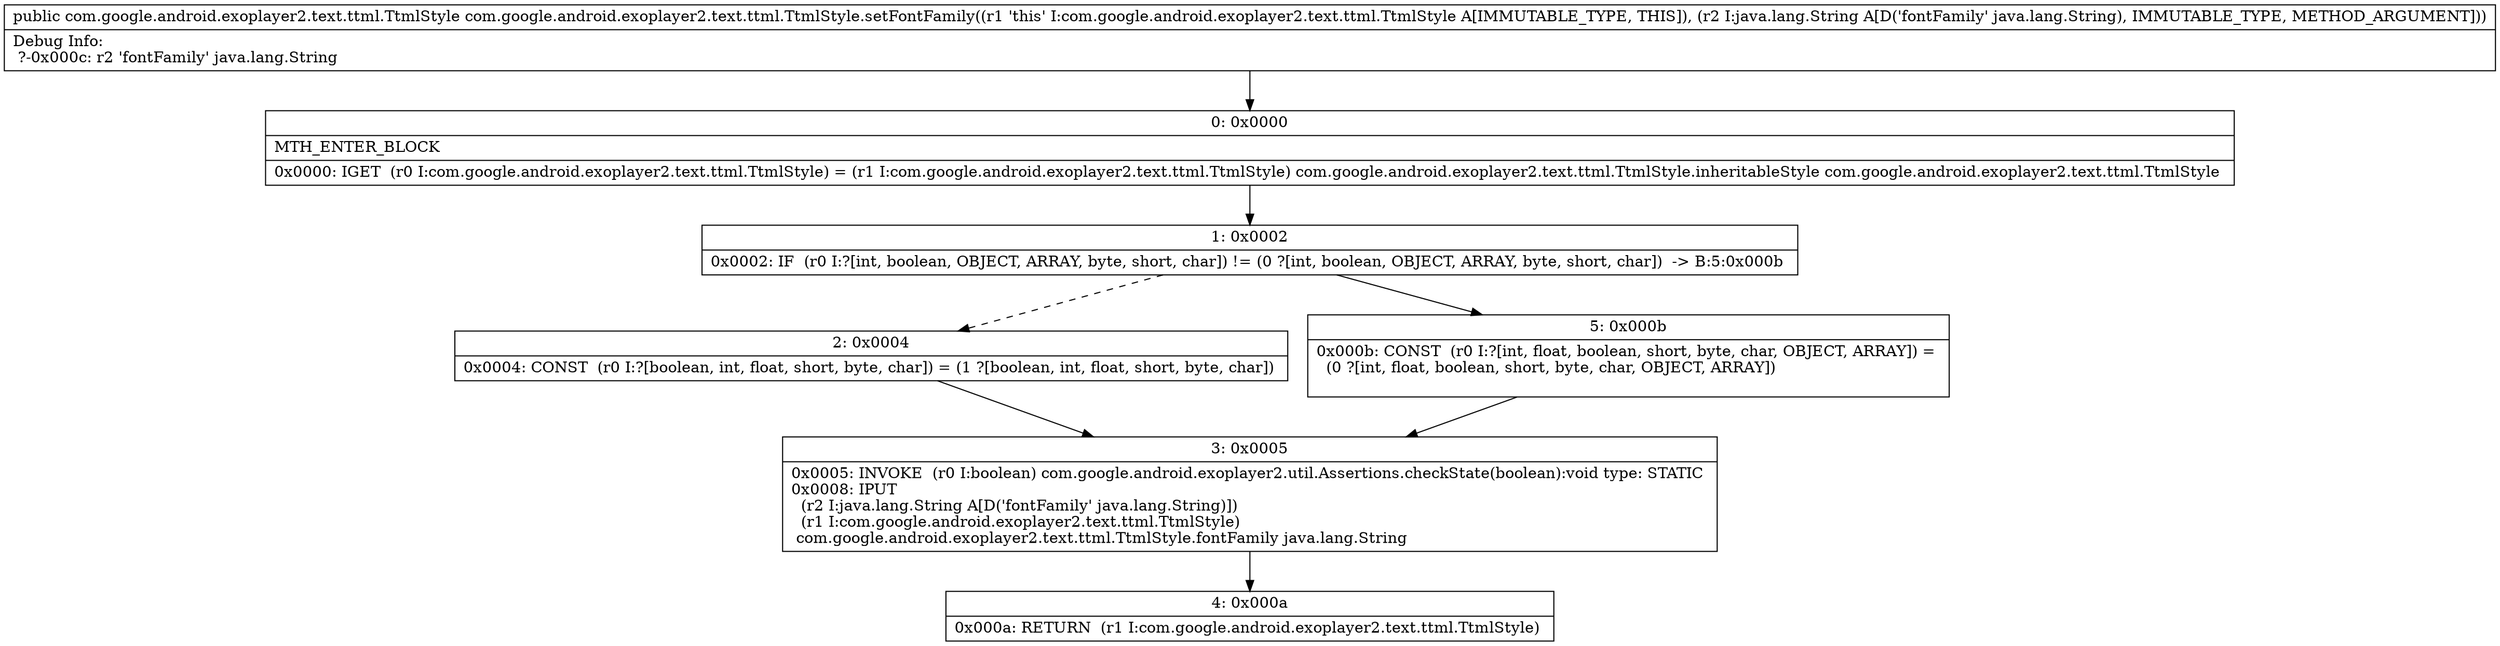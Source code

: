 digraph "CFG forcom.google.android.exoplayer2.text.ttml.TtmlStyle.setFontFamily(Ljava\/lang\/String;)Lcom\/google\/android\/exoplayer2\/text\/ttml\/TtmlStyle;" {
Node_0 [shape=record,label="{0\:\ 0x0000|MTH_ENTER_BLOCK\l|0x0000: IGET  (r0 I:com.google.android.exoplayer2.text.ttml.TtmlStyle) = (r1 I:com.google.android.exoplayer2.text.ttml.TtmlStyle) com.google.android.exoplayer2.text.ttml.TtmlStyle.inheritableStyle com.google.android.exoplayer2.text.ttml.TtmlStyle \l}"];
Node_1 [shape=record,label="{1\:\ 0x0002|0x0002: IF  (r0 I:?[int, boolean, OBJECT, ARRAY, byte, short, char]) != (0 ?[int, boolean, OBJECT, ARRAY, byte, short, char])  \-\> B:5:0x000b \l}"];
Node_2 [shape=record,label="{2\:\ 0x0004|0x0004: CONST  (r0 I:?[boolean, int, float, short, byte, char]) = (1 ?[boolean, int, float, short, byte, char]) \l}"];
Node_3 [shape=record,label="{3\:\ 0x0005|0x0005: INVOKE  (r0 I:boolean) com.google.android.exoplayer2.util.Assertions.checkState(boolean):void type: STATIC \l0x0008: IPUT  \l  (r2 I:java.lang.String A[D('fontFamily' java.lang.String)])\l  (r1 I:com.google.android.exoplayer2.text.ttml.TtmlStyle)\l com.google.android.exoplayer2.text.ttml.TtmlStyle.fontFamily java.lang.String \l}"];
Node_4 [shape=record,label="{4\:\ 0x000a|0x000a: RETURN  (r1 I:com.google.android.exoplayer2.text.ttml.TtmlStyle) \l}"];
Node_5 [shape=record,label="{5\:\ 0x000b|0x000b: CONST  (r0 I:?[int, float, boolean, short, byte, char, OBJECT, ARRAY]) = \l  (0 ?[int, float, boolean, short, byte, char, OBJECT, ARRAY])\l \l}"];
MethodNode[shape=record,label="{public com.google.android.exoplayer2.text.ttml.TtmlStyle com.google.android.exoplayer2.text.ttml.TtmlStyle.setFontFamily((r1 'this' I:com.google.android.exoplayer2.text.ttml.TtmlStyle A[IMMUTABLE_TYPE, THIS]), (r2 I:java.lang.String A[D('fontFamily' java.lang.String), IMMUTABLE_TYPE, METHOD_ARGUMENT]))  | Debug Info:\l  ?\-0x000c: r2 'fontFamily' java.lang.String\l}"];
MethodNode -> Node_0;
Node_0 -> Node_1;
Node_1 -> Node_2[style=dashed];
Node_1 -> Node_5;
Node_2 -> Node_3;
Node_3 -> Node_4;
Node_5 -> Node_3;
}

